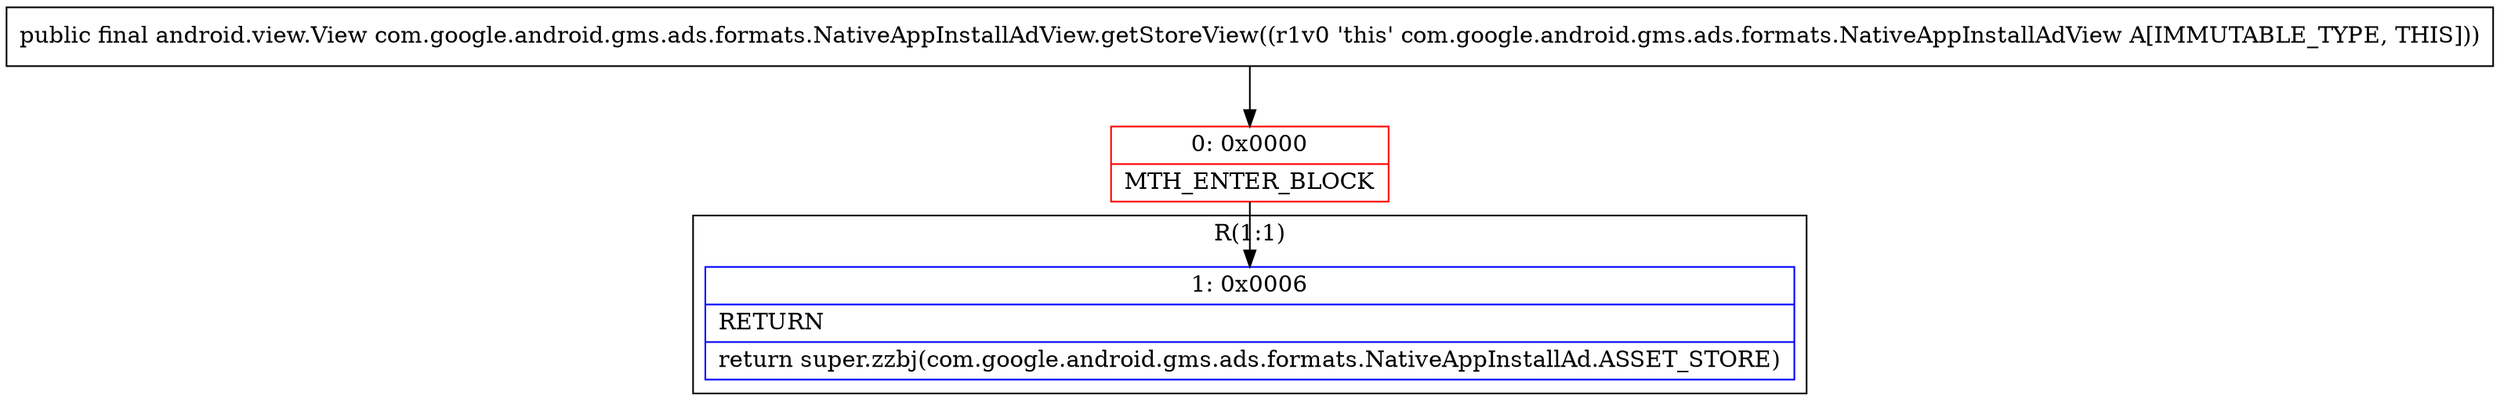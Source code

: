 digraph "CFG forcom.google.android.gms.ads.formats.NativeAppInstallAdView.getStoreView()Landroid\/view\/View;" {
subgraph cluster_Region_1921939286 {
label = "R(1:1)";
node [shape=record,color=blue];
Node_1 [shape=record,label="{1\:\ 0x0006|RETURN\l|return super.zzbj(com.google.android.gms.ads.formats.NativeAppInstallAd.ASSET_STORE)\l}"];
}
Node_0 [shape=record,color=red,label="{0\:\ 0x0000|MTH_ENTER_BLOCK\l}"];
MethodNode[shape=record,label="{public final android.view.View com.google.android.gms.ads.formats.NativeAppInstallAdView.getStoreView((r1v0 'this' com.google.android.gms.ads.formats.NativeAppInstallAdView A[IMMUTABLE_TYPE, THIS])) }"];
MethodNode -> Node_0;
Node_0 -> Node_1;
}

